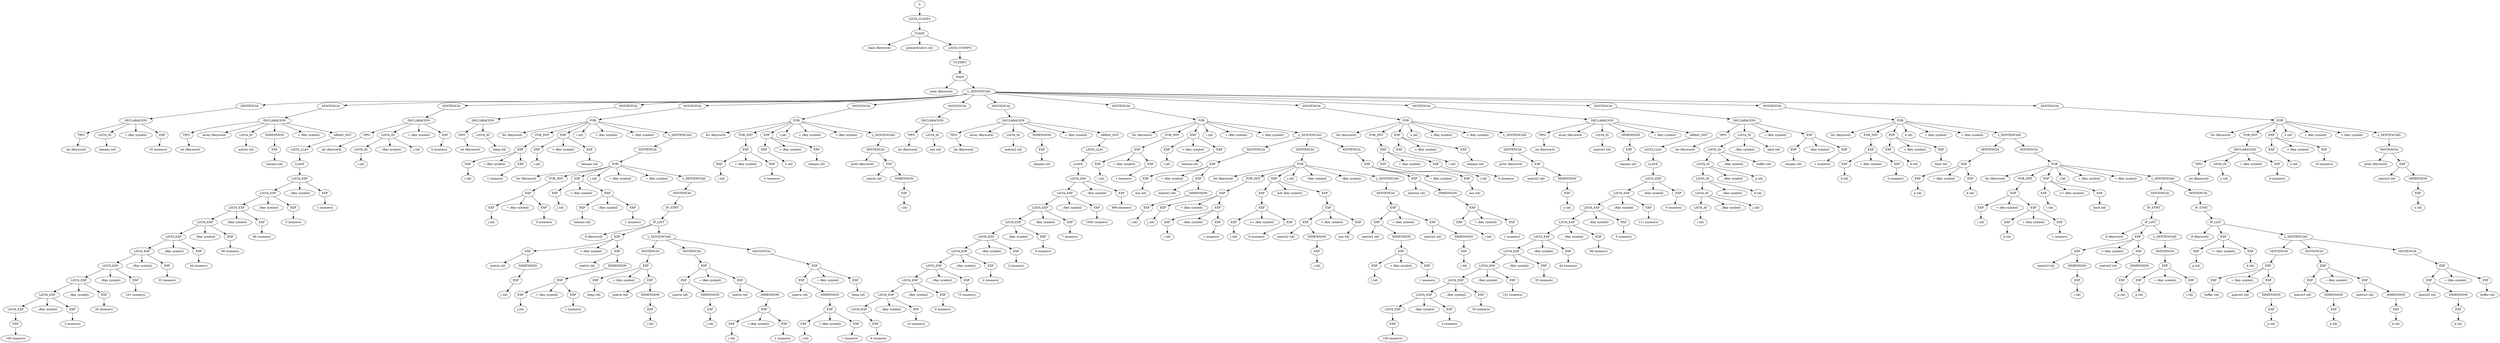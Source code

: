 digraph G{nodo0[label="S"];
nodo1[label="LISTA_CLASES"];
nodo0->nodo1;
nodo2[label="CLASE"];
nodo1->nodo2;
nodo3[label="clase (Keyword)"];
nodo2->nodo3;
nodo4[label="primerArchivo (id)"];
nodo2->nodo4;
nodo5[label="LISTA_CUERPO"];
nodo2->nodo5;
nodo6[label="CUERPO"];
nodo5->nodo6;
nodo7[label="MAIN"];
nodo6->nodo7;
nodo8[label="main (Keyword)"];
nodo7->nodo8;
nodo9[label="L_SENTENCIAS"];
nodo7->nodo9;
nodo10[label="SENTENCIA"];
nodo9->nodo10;
nodo11[label="DECLARACION"];
nodo10->nodo11;
nodo12[label="TIPO"];
nodo11->nodo12;
nodo13[label="int (Keyword)"];
nodo12->nodo13;
nodo14[label="LISTA_ID"];
nodo11->nodo14;
nodo15[label="tamano (id)"];
nodo14->nodo15;
nodo16[label="= (Key symbol)"];
nodo11->nodo16;
nodo17[label="EXP"];
nodo11->nodo17;
nodo18[label="10 (numero)"];
nodo17->nodo18;
nodo19[label="SENTENCIA"];
nodo9->nodo19;
nodo20[label="DECLARACION"];
nodo19->nodo20;
nodo21[label="TIPO"];
nodo20->nodo21;
nodo22[label="int (Keyword)"];
nodo21->nodo22;
nodo23[label="array (Keyword)"];
nodo20->nodo23;
nodo24[label="LISTA_ID"];
nodo20->nodo24;
nodo25[label="matrix (id)"];
nodo24->nodo25;
nodo26[label="DIMENSION"];
nodo20->nodo26;
nodo27[label="EXP"];
nodo26->nodo27;
nodo28[label="tamano (id)"];
nodo27->nodo28;
nodo29[label="= (Key symbol)"];
nodo20->nodo29;
nodo30[label="ARRAY_INIT"];
nodo20->nodo30;
nodo31[label="LISTA_LLAV"];
nodo30->nodo31;
nodo32[label="LLAVE"];
nodo31->nodo32;
nodo33[label="LISTA_EXP"];
nodo32->nodo33;
nodo34[label="LISTA_EXP"];
nodo33->nodo34;
nodo35[label="LISTA_EXP"];
nodo34->nodo35;
nodo36[label="LISTA_EXP"];
nodo35->nodo36;
nodo37[label="LISTA_EXP"];
nodo36->nodo37;
nodo38[label="LISTA_EXP"];
nodo37->nodo38;
nodo39[label="LISTA_EXP"];
nodo38->nodo39;
nodo40[label="LISTA_EXP"];
nodo39->nodo40;
nodo41[label="LISTA_EXP"];
nodo40->nodo41;
nodo42[label="LISTA_EXP"];
nodo41->nodo42;
nodo43[label="EXP"];
nodo42->nodo43;
nodo44[label="100 (numero)"];
nodo43->nodo44;
nodo45[label=", (Key symbol)"];
nodo41->nodo45;
nodo46[label="EXP"];
nodo41->nodo46;
nodo47[label="3 (numero)"];
nodo46->nodo47;
nodo48[label=", (Key symbol)"];
nodo40->nodo48;
nodo49[label="EXP"];
nodo40->nodo49;
nodo50[label="20 (numero)"];
nodo49->nodo50;
nodo51[label=", (Key symbol)"];
nodo39->nodo51;
nodo52[label="EXP"];
nodo39->nodo52;
nodo53[label="101 (numero)"];
nodo52->nodo53;
nodo54[label=", (Key symbol)"];
nodo38->nodo54;
nodo55[label="EXP"];
nodo38->nodo55;
nodo56[label="33 (numero)"];
nodo55->nodo56;
nodo57[label=", (Key symbol)"];
nodo37->nodo57;
nodo58[label="EXP"];
nodo37->nodo58;
nodo59[label="44 (numero)"];
nodo58->nodo59;
nodo60[label=", (Key symbol)"];
nodo36->nodo60;
nodo61[label="EXP"];
nodo36->nodo61;
nodo62[label="99 (numero)"];
nodo61->nodo62;
nodo63[label=", (Key symbol)"];
nodo35->nodo63;
nodo64[label="EXP"];
nodo35->nodo64;
nodo65[label="66 (numero)"];
nodo64->nodo65;
nodo66[label=", (Key symbol)"];
nodo34->nodo66;
nodo67[label="EXP"];
nodo34->nodo67;
nodo68[label="0 (numero)"];
nodo67->nodo68;
nodo69[label=", (Key symbol)"];
nodo33->nodo69;
nodo70[label="EXP"];
nodo33->nodo70;
nodo71[label="1 (numero)"];
nodo70->nodo71;
nodo72[label="SENTENCIA"];
nodo9->nodo72;
nodo73[label="DECLARACION"];
nodo72->nodo73;
nodo74[label="TIPO"];
nodo73->nodo74;
nodo75[label="int (Keyword)"];
nodo74->nodo75;
nodo76[label="LISTA_ID"];
nodo73->nodo76;
nodo77[label="LISTA_ID"];
nodo76->nodo77;
nodo78[label="i (id)"];
nodo77->nodo78;
nodo79[label=", (Key symbol)"];
nodo76->nodo79;
nodo80[label="j (id)"];
nodo76->nodo80;
nodo81[label="= (Key symbol)"];
nodo73->nodo81;
nodo82[label="EXP"];
nodo73->nodo82;
nodo83[label="0 (numero)"];
nodo82->nodo83;
nodo84[label="SENTENCIA"];
nodo9->nodo84;
nodo85[label="DECLARACION"];
nodo84->nodo85;
nodo86[label="TIPO"];
nodo85->nodo86;
nodo87[label="int (Keyword)"];
nodo86->nodo87;
nodo88[label="LISTA_ID"];
nodo85->nodo88;
nodo89[label="temp (id)"];
nodo88->nodo89;
nodo90[label="SENTENCIA"];
nodo9->nodo90;
nodo91[label="FOR"];
nodo90->nodo91;
nodo92[label="for (Keyword)"];
nodo91->nodo92;
nodo93[label="FOR_INIT"];
nodo91->nodo93;
nodo94[label="EXP"];
nodo93->nodo94;
nodo95[label="EXP"];
nodo94->nodo95;
nodo96[label="i (id)"];
nodo95->nodo96;
nodo97[label="= (Key symbol)"];
nodo94->nodo97;
nodo98[label="EXP"];
nodo94->nodo98;
nodo99[label="1 (numero)"];
nodo98->nodo99;
nodo100[label="EXP"];
nodo91->nodo100;
nodo101[label="EXP"];
nodo100->nodo101;
nodo102[label="i (id)"];
nodo101->nodo102;
nodo103[label="< (Key symbol)"];
nodo100->nodo103;
nodo104[label="EXP"];
nodo100->nodo104;
nodo105[label="tamano (id)"];
nodo104->nodo105;
nodo106[label="i (id)"];
nodo91->nodo106;
nodo107[label="+ (Key symbol)"];
nodo91->nodo107;
nodo108[label="+ (Key symbol)"];
nodo91->nodo108;
nodo109[label="L_SENTENCIAS"];
nodo91->nodo109;
nodo110[label="SENTENCIA"];
nodo109->nodo110;
nodo111[label="FOR"];
nodo110->nodo111;
nodo112[label="for (Keyword)"];
nodo111->nodo112;
nodo113[label="FOR_INIT"];
nodo111->nodo113;
nodo114[label="EXP"];
nodo113->nodo114;
nodo115[label="EXP"];
nodo114->nodo115;
nodo116[label="j (id)"];
nodo115->nodo116;
nodo117[label="= (Key symbol)"];
nodo114->nodo117;
nodo118[label="EXP"];
nodo114->nodo118;
nodo119[label="0 (numero)"];
nodo118->nodo119;
nodo120[label="EXP"];
nodo111->nodo120;
nodo121[label="EXP"];
nodo120->nodo121;
nodo122[label="j (id)"];
nodo121->nodo122;
nodo123[label="< (Key symbol)"];
nodo120->nodo123;
nodo124[label="EXP"];
nodo120->nodo124;
nodo125[label="EXP"];
nodo124->nodo125;
nodo126[label="tamano (id)"];
nodo125->nodo126;
nodo127[label="- (Key symbol)"];
nodo124->nodo127;
nodo128[label="EXP"];
nodo124->nodo128;
nodo129[label="1 (numero)"];
nodo128->nodo129;
nodo130[label="j (id)"];
nodo111->nodo130;
nodo131[label="+ (Key symbol)"];
nodo111->nodo131;
nodo132[label="+ (Key symbol)"];
nodo111->nodo132;
nodo133[label="L_SENTENCIAS"];
nodo111->nodo133;
nodo134[label="SENTENCIA"];
nodo133->nodo134;
nodo135[label="IF_STMT"];
nodo134->nodo135;
nodo136[label="IF_LIST"];
nodo135->nodo136;
nodo137[label="if (Keyword)"];
nodo136->nodo137;
nodo138[label="EXP"];
nodo136->nodo138;
nodo139[label="EXP"];
nodo138->nodo139;
nodo140[label="matrix (id)"];
nodo139->nodo140;
nodo141[label="DIMENSION"];
nodo139->nodo141;
nodo142[label="EXP"];
nodo141->nodo142;
nodo143[label="j (id)"];
nodo142->nodo143;
nodo144[label="> (Key symbol)"];
nodo138->nodo144;
nodo145[label="EXP"];
nodo138->nodo145;
nodo146[label="matrix (id)"];
nodo145->nodo146;
nodo147[label="DIMENSION"];
nodo145->nodo147;
nodo148[label="EXP"];
nodo147->nodo148;
nodo149[label="EXP"];
nodo148->nodo149;
nodo150[label="j (id)"];
nodo149->nodo150;
nodo151[label="+ (Key symbol)"];
nodo148->nodo151;
nodo152[label="EXP"];
nodo148->nodo152;
nodo153[label="1 (numero)"];
nodo152->nodo153;
nodo154[label="L_SENTENCIAS"];
nodo136->nodo154;
nodo155[label="SENTENCIA"];
nodo154->nodo155;
nodo156[label="EXP"];
nodo155->nodo156;
nodo157[label="EXP"];
nodo156->nodo157;
nodo158[label="temp (id)"];
nodo157->nodo158;
nodo159[label="= (Key symbol)"];
nodo156->nodo159;
nodo160[label="EXP"];
nodo156->nodo160;
nodo161[label="matrix (id)"];
nodo160->nodo161;
nodo162[label="DIMENSION"];
nodo160->nodo162;
nodo163[label="EXP"];
nodo162->nodo163;
nodo164[label="j (id)"];
nodo163->nodo164;
nodo165[label="SENTENCIA"];
nodo154->nodo165;
nodo166[label="EXP"];
nodo165->nodo166;
nodo167[label="EXP"];
nodo166->nodo167;
nodo168[label="matrix (id)"];
nodo167->nodo168;
nodo169[label="DIMENSION"];
nodo167->nodo169;
nodo170[label="EXP"];
nodo169->nodo170;
nodo171[label="j (id)"];
nodo170->nodo171;
nodo172[label="= (Key symbol)"];
nodo166->nodo172;
nodo173[label="EXP"];
nodo166->nodo173;
nodo174[label="matrix (id)"];
nodo173->nodo174;
nodo175[label="DIMENSION"];
nodo173->nodo175;
nodo176[label="EXP"];
nodo175->nodo176;
nodo177[label="EXP"];
nodo176->nodo177;
nodo178[label="j (id)"];
nodo177->nodo178;
nodo179[label="+ (Key symbol)"];
nodo176->nodo179;
nodo180[label="EXP"];
nodo176->nodo180;
nodo181[label="1 (numero)"];
nodo180->nodo181;
nodo182[label="SENTENCIA"];
nodo154->nodo182;
nodo183[label="EXP"];
nodo182->nodo183;
nodo184[label="EXP"];
nodo183->nodo184;
nodo185[label="matrix (id)"];
nodo184->nodo185;
nodo186[label="DIMENSION"];
nodo184->nodo186;
nodo187[label="EXP"];
nodo186->nodo187;
nodo188[label="EXP"];
nodo187->nodo188;
nodo189[label="j (id)"];
nodo188->nodo189;
nodo190[label="+ (Key symbol)"];
nodo187->nodo190;
nodo191[label="EXP"];
nodo187->nodo191;
nodo192[label="1 (numero)"];
nodo191->nodo192;
nodo193[label="= (Key symbol)"];
nodo183->nodo193;
nodo194[label="EXP"];
nodo183->nodo194;
nodo195[label="temp (id)"];
nodo194->nodo195;
nodo196[label="SENTENCIA"];
nodo9->nodo196;
nodo197[label="FOR"];
nodo196->nodo197;
nodo198[label="for (Keyword)"];
nodo197->nodo198;
nodo199[label="FOR_INIT"];
nodo197->nodo199;
nodo200[label="EXP"];
nodo199->nodo200;
nodo201[label="EXP"];
nodo200->nodo201;
nodo202[label="i (id)"];
nodo201->nodo202;
nodo203[label="= (Key symbol)"];
nodo200->nodo203;
nodo204[label="EXP"];
nodo200->nodo204;
nodo205[label="0 (numero)"];
nodo204->nodo205;
nodo206[label="EXP"];
nodo197->nodo206;
nodo207[label="EXP"];
nodo206->nodo207;
nodo208[label="x (id)"];
nodo207->nodo208;
nodo209[label="< (Key symbol)"];
nodo206->nodo209;
nodo210[label="EXP"];
nodo206->nodo210;
nodo211[label="tamano (id)"];
nodo210->nodo211;
nodo212[label="i (id)"];
nodo197->nodo212;
nodo213[label="+ (Key symbol)"];
nodo197->nodo213;
nodo214[label="+ (Key symbol)"];
nodo197->nodo214;
nodo215[label="L_SENTENCIAS"];
nodo197->nodo215;
nodo216[label="SENTENCIA"];
nodo215->nodo216;
nodo217[label="print (Keyword)"];
nodo216->nodo217;
nodo218[label="EXP"];
nodo216->nodo218;
nodo219[label="matrix (id)"];
nodo218->nodo219;
nodo220[label="DIMENSION"];
nodo218->nodo220;
nodo221[label="EXP"];
nodo220->nodo221;
nodo222[label="i (id)"];
nodo221->nodo222;
nodo223[label="SENTENCIA"];
nodo9->nodo223;
nodo224[label="DECLARACION"];
nodo223->nodo224;
nodo225[label="TIPO"];
nodo224->nodo225;
nodo226[label="int (Keyword)"];
nodo225->nodo226;
nodo227[label="LISTA_ID"];
nodo224->nodo227;
nodo228[label="aux (id)"];
nodo227->nodo228;
nodo229[label="SENTENCIA"];
nodo9->nodo229;
nodo230[label="DECLARACION"];
nodo229->nodo230;
nodo231[label="TIPO"];
nodo230->nodo231;
nodo232[label="int (Keyword)"];
nodo231->nodo232;
nodo233[label="array (Keyword)"];
nodo230->nodo233;
nodo234[label="LISTA_ID"];
nodo230->nodo234;
nodo235[label="matrix2 (id)"];
nodo234->nodo235;
nodo236[label="DIMENSION"];
nodo230->nodo236;
nodo237[label="EXP"];
nodo236->nodo237;
nodo238[label="tamano (id)"];
nodo237->nodo238;
nodo239[label="= (Key symbol)"];
nodo230->nodo239;
nodo240[label="ARRAY_INIT"];
nodo230->nodo240;
nodo241[label="LISTA_LLAV"];
nodo240->nodo241;
nodo242[label="LLAVE"];
nodo241->nodo242;
nodo243[label="LISTA_EXP"];
nodo242->nodo243;
nodo244[label="LISTA_EXP"];
nodo243->nodo244;
nodo245[label="LISTA_EXP"];
nodo244->nodo245;
nodo246[label="LISTA_EXP"];
nodo245->nodo246;
nodo247[label="LISTA_EXP"];
nodo246->nodo247;
nodo248[label="LISTA_EXP"];
nodo247->nodo248;
nodo249[label="LISTA_EXP"];
nodo248->nodo249;
nodo250[label="LISTA_EXP"];
nodo249->nodo250;
nodo251[label="LISTA_EXP"];
nodo250->nodo251;
nodo252[label="LISTA_EXP"];
nodo251->nodo252;
nodo253[label="EXP"];
nodo252->nodo253;
nodo254[label="9 (numero)"];
nodo253->nodo254;
nodo255[label=", (Key symbol)"];
nodo251->nodo255;
nodo256[label="EXP"];
nodo251->nodo256;
nodo257[label="10 (numero)"];
nodo256->nodo257;
nodo258[label=", (Key symbol)"];
nodo250->nodo258;
nodo259[label="EXP"];
nodo250->nodo259;
nodo260[label="8 (numero)"];
nodo259->nodo260;
nodo261[label=", (Key symbol)"];
nodo249->nodo261;
nodo262[label="EXP"];
nodo249->nodo262;
nodo263[label="75 (numero)"];
nodo262->nodo263;
nodo264[label=", (Key symbol)"];
nodo248->nodo264;
nodo265[label="EXP"];
nodo248->nodo265;
nodo266[label="4 (numero)"];
nodo265->nodo266;
nodo267[label=", (Key symbol)"];
nodo247->nodo267;
nodo268[label="EXP"];
nodo247->nodo268;
nodo269[label="2 (numero)"];
nodo268->nodo269;
nodo270[label=", (Key symbol)"];
nodo246->nodo270;
nodo271[label="EXP"];
nodo246->nodo271;
nodo272[label="6 (numero)"];
nodo271->nodo272;
nodo273[label=", (Key symbol)"];
nodo245->nodo273;
nodo274[label="EXP"];
nodo245->nodo274;
nodo275[label="7 (numero)"];
nodo274->nodo275;
nodo276[label=", (Key symbol)"];
nodo244->nodo276;
nodo277[label="EXP"];
nodo244->nodo277;
nodo278[label="1000 (numero)"];
nodo277->nodo278;
nodo279[label=", (Key symbol)"];
nodo243->nodo279;
nodo280[label="EXP"];
nodo243->nodo280;
nodo281[label="999 (numero)"];
nodo280->nodo281;
nodo282[label="SENTENCIA"];
nodo9->nodo282;
nodo283[label="FOR"];
nodo282->nodo283;
nodo284[label="for (Keyword)"];
nodo283->nodo284;
nodo285[label="FOR_INIT"];
nodo283->nodo285;
nodo286[label="EXP"];
nodo285->nodo286;
nodo287[label="EXP"];
nodo286->nodo287;
nodo288[label="i (id)"];
nodo287->nodo288;
nodo289[label="= (Key symbol)"];
nodo286->nodo289;
nodo290[label="EXP"];
nodo286->nodo290;
nodo291[label="1 (numero)"];
nodo290->nodo291;
nodo292[label="EXP"];
nodo283->nodo292;
nodo293[label="EXP"];
nodo292->nodo293;
nodo294[label="i (id)"];
nodo293->nodo294;
nodo295[label="< (Key symbol)"];
nodo292->nodo295;
nodo296[label="EXP"];
nodo292->nodo296;
nodo297[label="tamano (id)"];
nodo296->nodo297;
nodo298[label="i (id)"];
nodo283->nodo298;
nodo299[label="+ (Key symbol)"];
nodo283->nodo299;
nodo300[label="+ (Key symbol)"];
nodo283->nodo300;
nodo301[label="L_SENTENCIAS"];
nodo283->nodo301;
nodo302[label="SENTENCIA"];
nodo301->nodo302;
nodo303[label="EXP"];
nodo302->nodo303;
nodo304[label="EXP"];
nodo303->nodo304;
nodo305[label="aux (id)"];
nodo304->nodo305;
nodo306[label="= (Key symbol)"];
nodo303->nodo306;
nodo307[label="EXP"];
nodo303->nodo307;
nodo308[label="matrix2 (id)"];
nodo307->nodo308;
nodo309[label="DIMENSION"];
nodo307->nodo309;
nodo310[label="EXP"];
nodo309->nodo310;
nodo311[label="i (id)"];
nodo310->nodo311;
nodo312[label="SENTENCIA"];
nodo301->nodo312;
nodo313[label="FOR"];
nodo312->nodo313;
nodo314[label="for (Keyword)"];
nodo313->nodo314;
nodo315[label="FOR_INIT"];
nodo313->nodo315;
nodo316[label="EXP"];
nodo315->nodo316;
nodo317[label="EXP"];
nodo316->nodo317;
nodo318[label="j (id)"];
nodo317->nodo318;
nodo319[label="= (Key symbol)"];
nodo316->nodo319;
nodo320[label="EXP"];
nodo316->nodo320;
nodo321[label="EXP"];
nodo320->nodo321;
nodo322[label="i (id)"];
nodo321->nodo322;
nodo323[label="- (Key symbol)"];
nodo320->nodo323;
nodo324[label="EXP"];
nodo320->nodo324;
nodo325[label="1 (numero)"];
nodo324->nodo325;
nodo326[label="EXP"];
nodo313->nodo326;
nodo327[label="EXP"];
nodo326->nodo327;
nodo328[label="EXP"];
nodo327->nodo328;
nodo329[label="EXP"];
nodo328->nodo329;
nodo330[label="j (id)"];
nodo329->nodo330;
nodo331[label=">= (Key symbol)"];
nodo328->nodo331;
nodo332[label="EXP"];
nodo328->nodo332;
nodo333[label="0 (numero)"];
nodo332->nodo333;
nodo334[label="&& (Key symbol)"];
nodo326->nodo334;
nodo335[label="EXP"];
nodo326->nodo335;
nodo336[label="EXP"];
nodo335->nodo336;
nodo337[label="EXP"];
nodo336->nodo337;
nodo338[label="matrix2 (id)"];
nodo337->nodo338;
nodo339[label="DIMENSION"];
nodo337->nodo339;
nodo340[label="EXP"];
nodo339->nodo340;
nodo341[label="j (id)"];
nodo340->nodo341;
nodo342[label="> (Key symbol)"];
nodo336->nodo342;
nodo343[label="EXP"];
nodo336->nodo343;
nodo344[label="aux (id)"];
nodo343->nodo344;
nodo345[label="j (id)"];
nodo313->nodo345;
nodo346[label="- (Key symbol)"];
nodo313->nodo346;
nodo347[label="- (Key symbol)"];
nodo313->nodo347;
nodo348[label="L_SENTENCIAS"];
nodo313->nodo348;
nodo349[label="SENTENCIA"];
nodo348->nodo349;
nodo350[label="EXP"];
nodo349->nodo350;
nodo351[label="EXP"];
nodo350->nodo351;
nodo352[label="matrix2 (id)"];
nodo351->nodo352;
nodo353[label="DIMENSION"];
nodo351->nodo353;
nodo354[label="EXP"];
nodo353->nodo354;
nodo355[label="EXP"];
nodo354->nodo355;
nodo356[label="j (id)"];
nodo355->nodo356;
nodo357[label="+ (Key symbol)"];
nodo354->nodo357;
nodo358[label="EXP"];
nodo354->nodo358;
nodo359[label="1 (numero)"];
nodo358->nodo359;
nodo360[label="= (Key symbol)"];
nodo350->nodo360;
nodo361[label="EXP"];
nodo350->nodo361;
nodo362[label="matrix2 (id)"];
nodo361->nodo362;
nodo363[label="DIMENSION"];
nodo361->nodo363;
nodo364[label="EXP"];
nodo363->nodo364;
nodo365[label="j (id)"];
nodo364->nodo365;
nodo366[label="SENTENCIA"];
nodo301->nodo366;
nodo367[label="EXP"];
nodo366->nodo367;
nodo368[label="EXP"];
nodo367->nodo368;
nodo369[label="matrix2 (id)"];
nodo368->nodo369;
nodo370[label="DIMENSION"];
nodo368->nodo370;
nodo371[label="EXP"];
nodo370->nodo371;
nodo372[label="EXP"];
nodo371->nodo372;
nodo373[label="j (id)"];
nodo372->nodo373;
nodo374[label="+ (Key symbol)"];
nodo371->nodo374;
nodo375[label="EXP"];
nodo371->nodo375;
nodo376[label="1 (numero)"];
nodo375->nodo376;
nodo377[label="= (Key symbol)"];
nodo367->nodo377;
nodo378[label="EXP"];
nodo367->nodo378;
nodo379[label="aux (id)"];
nodo378->nodo379;
nodo380[label="SENTENCIA"];
nodo9->nodo380;
nodo381[label="FOR"];
nodo380->nodo381;
nodo382[label="for (Keyword)"];
nodo381->nodo382;
nodo383[label="FOR_INIT"];
nodo381->nodo383;
nodo384[label="EXP"];
nodo383->nodo384;
nodo385[label="EXP"];
nodo384->nodo385;
nodo386[label="i (id)"];
nodo385->nodo386;
nodo387[label="= (Key symbol)"];
nodo384->nodo387;
nodo388[label="EXP"];
nodo384->nodo388;
nodo389[label="0 (numero)"];
nodo388->nodo389;
nodo390[label="EXP"];
nodo381->nodo390;
nodo391[label="EXP"];
nodo390->nodo391;
nodo392[label="i (id)"];
nodo391->nodo392;
nodo393[label="< (Key symbol)"];
nodo390->nodo393;
nodo394[label="EXP"];
nodo390->nodo394;
nodo395[label="tamano (id)"];
nodo394->nodo395;
nodo396[label="x (id)"];
nodo381->nodo396;
nodo397[label="+ (Key symbol)"];
nodo381->nodo397;
nodo398[label="+ (Key symbol)"];
nodo381->nodo398;
nodo399[label="L_SENTENCIAS"];
nodo381->nodo399;
nodo400[label="SENTENCIA"];
nodo399->nodo400;
nodo401[label="print (Keyword)"];
nodo400->nodo401;
nodo402[label="EXP"];
nodo400->nodo402;
nodo403[label="matrix2 (id)"];
nodo402->nodo403;
nodo404[label="DIMENSION"];
nodo402->nodo404;
nodo405[label="EXP"];
nodo404->nodo405;
nodo406[label="x (id)"];
nodo405->nodo406;
nodo407[label="SENTENCIA"];
nodo9->nodo407;
nodo408[label="DECLARACION"];
nodo407->nodo408;
nodo409[label="TIPO"];
nodo408->nodo409;
nodo410[label="int (Keyword)"];
nodo409->nodo410;
nodo411[label="array (Keyword)"];
nodo408->nodo411;
nodo412[label="LISTA_ID"];
nodo408->nodo412;
nodo413[label="matrix3 (id)"];
nodo412->nodo413;
nodo414[label="DIMENSION"];
nodo408->nodo414;
nodo415[label="EXP"];
nodo414->nodo415;
nodo416[label="tamano (id)"];
nodo415->nodo416;
nodo417[label="= (Key symbol)"];
nodo408->nodo417;
nodo418[label="ARRAY_INIT"];
nodo408->nodo418;
nodo419[label="LISTA_LLAV"];
nodo418->nodo419;
nodo420[label="LLAVE"];
nodo419->nodo420;
nodo421[label="LISTA_EXP"];
nodo420->nodo421;
nodo422[label="LISTA_EXP"];
nodo421->nodo422;
nodo423[label="LISTA_EXP"];
nodo422->nodo423;
nodo424[label="LISTA_EXP"];
nodo423->nodo424;
nodo425[label="LISTA_EXP"];
nodo424->nodo425;
nodo426[label="LISTA_EXP"];
nodo425->nodo426;
nodo427[label="LISTA_EXP"];
nodo426->nodo427;
nodo428[label="LISTA_EXP"];
nodo427->nodo428;
nodo429[label="LISTA_EXP"];
nodo428->nodo429;
nodo430[label="LISTA_EXP"];
nodo429->nodo430;
nodo431[label="EXP"];
nodo430->nodo431;
nodo432[label="100 (numero)"];
nodo431->nodo432;
nodo433[label=", (Key symbol)"];
nodo429->nodo433;
nodo434[label="EXP"];
nodo429->nodo434;
nodo435[label="3 (numero)"];
nodo434->nodo435;
nodo436[label=", (Key symbol)"];
nodo428->nodo436;
nodo437[label="EXP"];
nodo428->nodo437;
nodo438[label="20 (numero)"];
nodo437->nodo438;
nodo439[label=", (Key symbol)"];
nodo427->nodo439;
nodo440[label="EXP"];
nodo427->nodo440;
nodo441[label="101 (numero)"];
nodo440->nodo441;
nodo442[label=", (Key symbol)"];
nodo426->nodo442;
nodo443[label="EXP"];
nodo426->nodo443;
nodo444[label="33 (numero)"];
nodo443->nodo444;
nodo445[label=", (Key symbol)"];
nodo425->nodo445;
nodo446[label="EXP"];
nodo425->nodo446;
nodo447[label="44 (numero)"];
nodo446->nodo447;
nodo448[label=", (Key symbol)"];
nodo424->nodo448;
nodo449[label="EXP"];
nodo424->nodo449;
nodo450[label="99 (numero)"];
nodo449->nodo450;
nodo451[label=", (Key symbol)"];
nodo423->nodo451;
nodo452[label="EXP"];
nodo423->nodo452;
nodo453[label="5 (numero)"];
nodo452->nodo453;
nodo454[label=", (Key symbol)"];
nodo422->nodo454;
nodo455[label="EXP"];
nodo422->nodo455;
nodo456[label="111 (numero)"];
nodo455->nodo456;
nodo457[label=", (Key symbol)"];
nodo421->nodo457;
nodo458[label="EXP"];
nodo421->nodo458;
nodo459[label="9 (numero)"];
nodo458->nodo459;
nodo460[label="SENTENCIA"];
nodo9->nodo460;
nodo461[label="DECLARACION"];
nodo460->nodo461;
nodo462[label="TIPO"];
nodo461->nodo462;
nodo463[label="int (Keyword)"];
nodo462->nodo463;
nodo464[label="LISTA_ID"];
nodo461->nodo464;
nodo465[label="LISTA_ID"];
nodo464->nodo465;
nodo466[label="LISTA_ID"];
nodo465->nodo466;
nodo467[label="LISTA_ID"];
nodo466->nodo467;
nodo468[label="LISTA_ID"];
nodo467->nodo468;
nodo469[label="LISTA_ID"];
nodo468->nodo469;
nodo470[label="i (id)"];
nodo469->nodo470;
nodo471[label=", (Key symbol)"];
nodo468->nodo471;
nodo472[label="j (id)"];
nodo468->nodo472;
nodo473[label=", (Key symbol)"];
nodo467->nodo473;
nodo474[label="k (id)"];
nodo467->nodo474;
nodo475[label=", (Key symbol)"];
nodo466->nodo475;
nodo476[label="p (id)"];
nodo466->nodo476;
nodo477[label=", (Key symbol)"];
nodo465->nodo477;
nodo478[label="buffer (id)"];
nodo465->nodo478;
nodo479[label=", (Key symbol)"];
nodo464->nodo479;
nodo480[label="limit (id)"];
nodo464->nodo480;
nodo481[label="= (Key symbol)"];
nodo461->nodo481;
nodo482[label="EXP"];
nodo461->nodo482;
nodo483[label="EXP"];
nodo482->nodo483;
nodo484[label="tamano (id)"];
nodo483->nodo484;
nodo485[label="- (Key symbol)"];
nodo482->nodo485;
nodo486[label="EXP"];
nodo482->nodo486;
nodo487[label="1 (numero)"];
nodo486->nodo487;
nodo488[label="SENTENCIA"];
nodo9->nodo488;
nodo489[label="FOR"];
nodo488->nodo489;
nodo490[label="for (Keyword)"];
nodo489->nodo490;
nodo491[label="FOR_INIT"];
nodo489->nodo491;
nodo492[label="EXP"];
nodo491->nodo492;
nodo493[label="EXP"];
nodo492->nodo493;
nodo494[label="k (id)"];
nodo493->nodo494;
nodo495[label="= (Key symbol)"];
nodo492->nodo495;
nodo496[label="EXP"];
nodo492->nodo496;
nodo497[label="0 (numero)"];
nodo496->nodo497;
nodo498[label="EXP"];
nodo489->nodo498;
nodo499[label="EXP"];
nodo498->nodo499;
nodo500[label="k (id)"];
nodo499->nodo500;
nodo501[label="< (Key symbol)"];
nodo498->nodo501;
nodo502[label="EXP"];
nodo498->nodo502;
nodo503[label="limit (id)"];
nodo502->nodo503;
nodo504[label="k (id)"];
nodo489->nodo504;
nodo505[label="+ (Key symbol)"];
nodo489->nodo505;
nodo506[label="+ (Key symbol)"];
nodo489->nodo506;
nodo507[label="L_SENTENCIAS"];
nodo489->nodo507;
nodo508[label="SENTENCIA"];
nodo507->nodo508;
nodo509[label="EXP"];
nodo508->nodo509;
nodo510[label="EXP"];
nodo509->nodo510;
nodo511[label="p (id)"];
nodo510->nodo511;
nodo512[label="= (Key symbol)"];
nodo509->nodo512;
nodo513[label="EXP"];
nodo509->nodo513;
nodo514[label="k (id)"];
nodo513->nodo514;
nodo515[label="SENTENCIA"];
nodo507->nodo515;
nodo516[label="FOR"];
nodo515->nodo516;
nodo517[label="for (Keyword)"];
nodo516->nodo517;
nodo518[label="FOR_INIT"];
nodo516->nodo518;
nodo519[label="EXP"];
nodo518->nodo519;
nodo520[label="EXP"];
nodo519->nodo520;
nodo521[label="i (id)"];
nodo520->nodo521;
nodo522[label="= (Key symbol)"];
nodo519->nodo522;
nodo523[label="EXP"];
nodo519->nodo523;
nodo524[label="EXP"];
nodo523->nodo524;
nodo525[label="k (id)"];
nodo524->nodo525;
nodo526[label="+ (Key symbol)"];
nodo523->nodo526;
nodo527[label="EXP"];
nodo523->nodo527;
nodo528[label="1 (numero)"];
nodo527->nodo528;
nodo529[label="EXP"];
nodo516->nodo529;
nodo530[label="EXP"];
nodo529->nodo530;
nodo531[label="i (id)"];
nodo530->nodo531;
nodo532[label="<= (Key symbol)"];
nodo529->nodo532;
nodo533[label="EXP"];
nodo529->nodo533;
nodo534[label="limit (id)"];
nodo533->nodo534;
nodo535[label="i (id)"];
nodo516->nodo535;
nodo536[label="+ (Key symbol)"];
nodo516->nodo536;
nodo537[label="+ (Key symbol)"];
nodo516->nodo537;
nodo538[label="L_SENTENCIAS"];
nodo516->nodo538;
nodo539[label="SENTENCIA"];
nodo538->nodo539;
nodo540[label="IF_STMT"];
nodo539->nodo540;
nodo541[label="IF_LIST"];
nodo540->nodo541;
nodo542[label="if (Keyword)"];
nodo541->nodo542;
nodo543[label="EXP"];
nodo541->nodo543;
nodo544[label="EXP"];
nodo543->nodo544;
nodo545[label="matrix3 (id)"];
nodo544->nodo545;
nodo546[label="DIMENSION"];
nodo544->nodo546;
nodo547[label="EXP"];
nodo546->nodo547;
nodo548[label="i (id)"];
nodo547->nodo548;
nodo549[label="< (Key symbol)"];
nodo543->nodo549;
nodo550[label="EXP"];
nodo543->nodo550;
nodo551[label="matrix3 (id)"];
nodo550->nodo551;
nodo552[label="DIMENSION"];
nodo550->nodo552;
nodo553[label="EXP"];
nodo552->nodo553;
nodo554[label="p (id)"];
nodo553->nodo554;
nodo555[label="L_SENTENCIAS"];
nodo541->nodo555;
nodo556[label="SENTENCIA"];
nodo555->nodo556;
nodo557[label="EXP"];
nodo556->nodo557;
nodo558[label="EXP"];
nodo557->nodo558;
nodo559[label="p (id)"];
nodo558->nodo559;
nodo560[label="= (Key symbol)"];
nodo557->nodo560;
nodo561[label="EXP"];
nodo557->nodo561;
nodo562[label="i (id)"];
nodo561->nodo562;
nodo563[label="SENTENCIA"];
nodo538->nodo563;
nodo564[label="IF_STMT"];
nodo563->nodo564;
nodo565[label="IF_LIST"];
nodo564->nodo565;
nodo566[label="if (Keyword)"];
nodo565->nodo566;
nodo567[label="EXP"];
nodo565->nodo567;
nodo568[label="EXP"];
nodo567->nodo568;
nodo569[label="p (id)"];
nodo568->nodo569;
nodo570[label="!= (Key symbol)"];
nodo567->nodo570;
nodo571[label="EXP"];
nodo567->nodo571;
nodo572[label="k (id)"];
nodo571->nodo572;
nodo573[label="L_SENTENCIAS"];
nodo565->nodo573;
nodo574[label="SENTENCIA"];
nodo573->nodo574;
nodo575[label="EXP"];
nodo574->nodo575;
nodo576[label="EXP"];
nodo575->nodo576;
nodo577[label="buffer (id)"];
nodo576->nodo577;
nodo578[label="= (Key symbol)"];
nodo575->nodo578;
nodo579[label="EXP"];
nodo575->nodo579;
nodo580[label="matrix3 (id)"];
nodo579->nodo580;
nodo581[label="DIMENSION"];
nodo579->nodo581;
nodo582[label="EXP"];
nodo581->nodo582;
nodo583[label="p (id)"];
nodo582->nodo583;
nodo584[label="SENTENCIA"];
nodo573->nodo584;
nodo585[label="EXP"];
nodo584->nodo585;
nodo586[label="EXP"];
nodo585->nodo586;
nodo587[label="matrix3 (id)"];
nodo586->nodo587;
nodo588[label="DIMENSION"];
nodo586->nodo588;
nodo589[label="EXP"];
nodo588->nodo589;
nodo590[label="p (id)"];
nodo589->nodo590;
nodo591[label="= (Key symbol)"];
nodo585->nodo591;
nodo592[label="EXP"];
nodo585->nodo592;
nodo593[label="matrix3 (id)"];
nodo592->nodo593;
nodo594[label="DIMENSION"];
nodo592->nodo594;
nodo595[label="EXP"];
nodo594->nodo595;
nodo596[label="k (id)"];
nodo595->nodo596;
nodo597[label="SENTENCIA"];
nodo573->nodo597;
nodo598[label="EXP"];
nodo597->nodo598;
nodo599[label="EXP"];
nodo598->nodo599;
nodo600[label="matrix3 (id)"];
nodo599->nodo600;
nodo601[label="DIMENSION"];
nodo599->nodo601;
nodo602[label="EXP"];
nodo601->nodo602;
nodo603[label="k (id)"];
nodo602->nodo603;
nodo604[label="= (Key symbol)"];
nodo598->nodo604;
nodo605[label="EXP"];
nodo598->nodo605;
nodo606[label="buffer (id)"];
nodo605->nodo606;
nodo607[label="SENTENCIA"];
nodo9->nodo607;
nodo608[label="FOR"];
nodo607->nodo608;
nodo609[label="for (Keyword)"];
nodo608->nodo609;
nodo610[label="FOR_INIT"];
nodo608->nodo610;
nodo611[label="DECLARACION"];
nodo610->nodo611;
nodo612[label="TIPO"];
nodo611->nodo612;
nodo613[label="int (Keyword)"];
nodo612->nodo613;
nodo614[label="LISTA_ID"];
nodo611->nodo614;
nodo615[label="x (id)"];
nodo614->nodo615;
nodo616[label="= (Key symbol)"];
nodo611->nodo616;
nodo617[label="EXP"];
nodo611->nodo617;
nodo618[label="0 (numero)"];
nodo617->nodo618;
nodo619[label="EXP"];
nodo608->nodo619;
nodo620[label="EXP"];
nodo619->nodo620;
nodo621[label="x (id)"];
nodo620->nodo621;
nodo622[label="< (Key symbol)"];
nodo619->nodo622;
nodo623[label="EXP"];
nodo619->nodo623;
nodo624[label="10 (numero)"];
nodo623->nodo624;
nodo625[label="x (id)"];
nodo608->nodo625;
nodo626[label="+ (Key symbol)"];
nodo608->nodo626;
nodo627[label="+ (Key symbol)"];
nodo608->nodo627;
nodo628[label="L_SENTENCIAS"];
nodo608->nodo628;
nodo629[label="SENTENCIA"];
nodo628->nodo629;
nodo630[label="print (Keyword)"];
nodo629->nodo630;
nodo631[label="EXP"];
nodo629->nodo631;
nodo632[label="matrix3 (id)"];
nodo631->nodo632;
nodo633[label="DIMENSION"];
nodo631->nodo633;
nodo634[label="EXP"];
nodo633->nodo634;
nodo635[label="x (id)"];
nodo634->nodo635;
}
